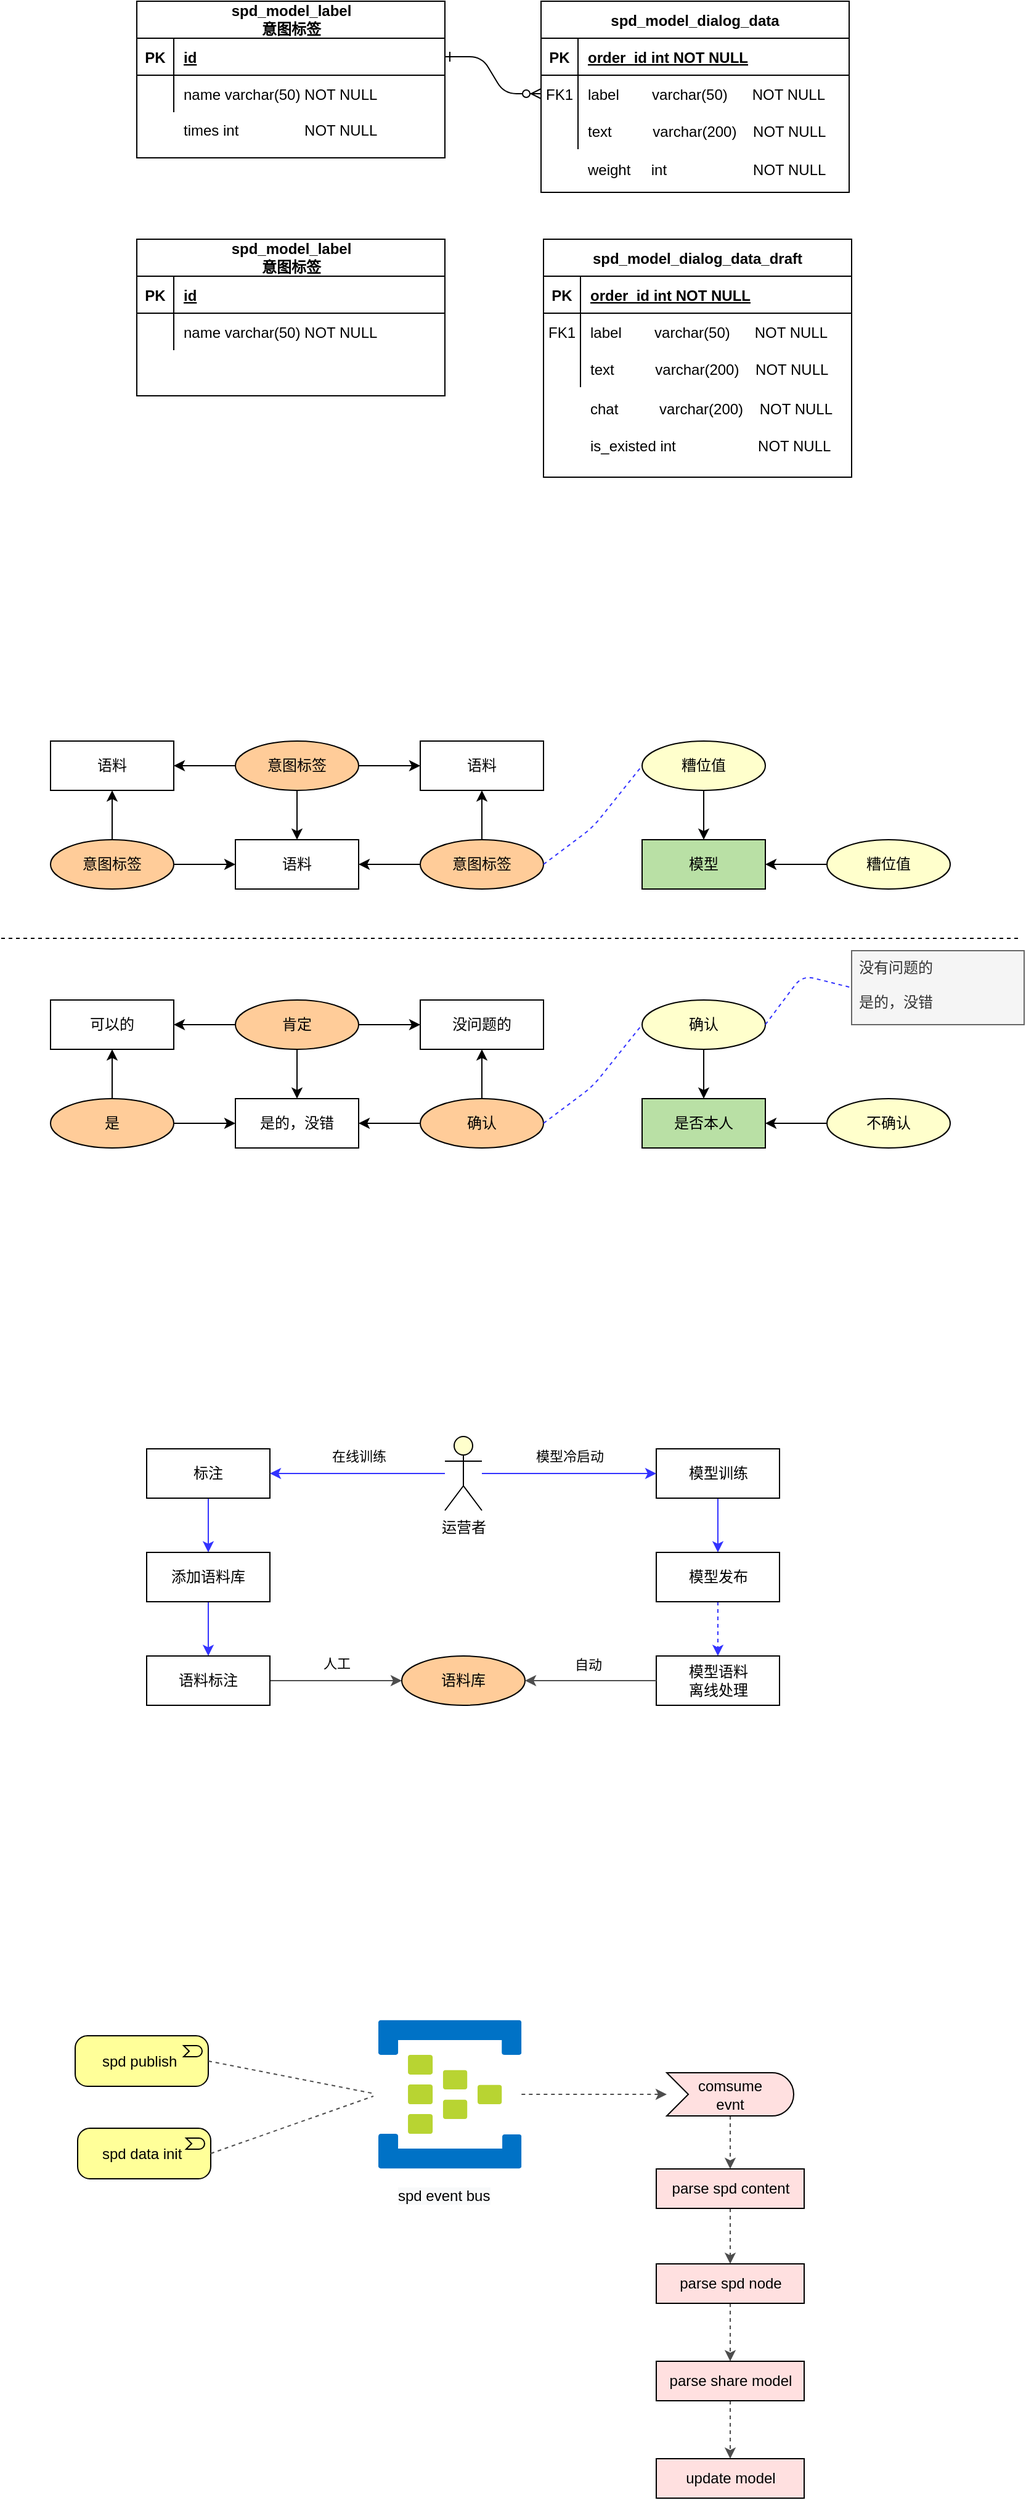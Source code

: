 <mxfile version="13.6.2" type="github">
  <diagram id="R2lEEEUBdFMjLlhIrx00" name="Page-1">
    <mxGraphModel dx="1426" dy="914" grid="0" gridSize="10" guides="1" tooltips="1" connect="1" arrows="1" fold="1" page="1" pageScale="1" pageWidth="850" pageHeight="1100" math="0" shadow="0" extFonts="Permanent Marker^https://fonts.googleapis.com/css?family=Permanent+Marker">
      <root>
        <mxCell id="0" />
        <mxCell id="1" parent="0" />
        <mxCell id="C-vyLk0tnHw3VtMMgP7b-1" value="" style="edgeStyle=entityRelationEdgeStyle;endArrow=ERzeroToMany;startArrow=ERone;endFill=1;startFill=0;" parent="1" source="C-vyLk0tnHw3VtMMgP7b-24" target="C-vyLk0tnHw3VtMMgP7b-6" edge="1">
          <mxGeometry width="100" height="100" relative="1" as="geometry">
            <mxPoint x="340" y="720" as="sourcePoint" />
            <mxPoint x="440" y="620" as="targetPoint" />
          </mxGeometry>
        </mxCell>
        <mxCell id="C-vyLk0tnHw3VtMMgP7b-23" value="spd_model_label&lt;br&gt;意图标签" style="shape=table;startSize=30;container=1;collapsible=1;childLayout=tableLayout;fixedRows=1;rowLines=0;fontStyle=1;align=center;resizeLast=1;spacing=5;spacingTop=0;html=1;spacingBottom=0;" parent="1" vertex="1">
          <mxGeometry x="120" y="120" width="250" height="127" as="geometry" />
        </mxCell>
        <mxCell id="C-vyLk0tnHw3VtMMgP7b-24" value="" style="shape=partialRectangle;collapsible=0;dropTarget=0;pointerEvents=0;fillColor=none;points=[[0,0.5],[1,0.5]];portConstraint=eastwest;top=0;left=0;right=0;bottom=1;" parent="C-vyLk0tnHw3VtMMgP7b-23" vertex="1">
          <mxGeometry y="30" width="250" height="30" as="geometry" />
        </mxCell>
        <mxCell id="C-vyLk0tnHw3VtMMgP7b-25" value="PK" style="shape=partialRectangle;overflow=hidden;connectable=0;fillColor=none;top=0;left=0;bottom=0;right=0;fontStyle=1;" parent="C-vyLk0tnHw3VtMMgP7b-24" vertex="1">
          <mxGeometry width="30" height="30" as="geometry" />
        </mxCell>
        <mxCell id="C-vyLk0tnHw3VtMMgP7b-26" value="id" style="shape=partialRectangle;overflow=hidden;connectable=0;fillColor=none;top=0;left=0;bottom=0;right=0;align=left;spacingLeft=6;fontStyle=5;" parent="C-vyLk0tnHw3VtMMgP7b-24" vertex="1">
          <mxGeometry x="30" width="220" height="30" as="geometry" />
        </mxCell>
        <mxCell id="C-vyLk0tnHw3VtMMgP7b-27" value="" style="shape=partialRectangle;collapsible=0;dropTarget=0;pointerEvents=0;fillColor=none;points=[[0,0.5],[1,0.5]];portConstraint=eastwest;top=0;left=0;right=0;bottom=0;" parent="C-vyLk0tnHw3VtMMgP7b-23" vertex="1">
          <mxGeometry y="60" width="250" height="30" as="geometry" />
        </mxCell>
        <mxCell id="C-vyLk0tnHw3VtMMgP7b-28" value="" style="shape=partialRectangle;overflow=hidden;connectable=0;fillColor=none;top=0;left=0;bottom=0;right=0;" parent="C-vyLk0tnHw3VtMMgP7b-27" vertex="1">
          <mxGeometry width="30" height="30" as="geometry" />
        </mxCell>
        <mxCell id="C-vyLk0tnHw3VtMMgP7b-29" value="name varchar(50) NOT NULL" style="shape=partialRectangle;overflow=hidden;connectable=0;fillColor=none;top=0;left=0;bottom=0;right=0;align=left;spacingLeft=6;" parent="C-vyLk0tnHw3VtMMgP7b-27" vertex="1">
          <mxGeometry x="30" width="220" height="30" as="geometry" />
        </mxCell>
        <mxCell id="Qva0CkF_LmBE52HRVxiL-1" value="语料" style="whiteSpace=wrap;html=1;align=center;" vertex="1" parent="1">
          <mxGeometry x="200" y="800" width="100" height="40" as="geometry" />
        </mxCell>
        <mxCell id="Qva0CkF_LmBE52HRVxiL-3" style="edgeStyle=orthogonalEdgeStyle;rounded=0;orthogonalLoop=1;jettySize=auto;html=1;exitX=0.5;exitY=1;exitDx=0;exitDy=0;" edge="1" parent="1" source="Qva0CkF_LmBE52HRVxiL-2" target="Qva0CkF_LmBE52HRVxiL-1">
          <mxGeometry relative="1" as="geometry" />
        </mxCell>
        <mxCell id="Qva0CkF_LmBE52HRVxiL-8" value="" style="edgeStyle=orthogonalEdgeStyle;rounded=0;orthogonalLoop=1;jettySize=auto;html=1;" edge="1" parent="1" source="Qva0CkF_LmBE52HRVxiL-2" target="Qva0CkF_LmBE52HRVxiL-6">
          <mxGeometry relative="1" as="geometry" />
        </mxCell>
        <mxCell id="Qva0CkF_LmBE52HRVxiL-10" value="" style="edgeStyle=orthogonalEdgeStyle;rounded=0;orthogonalLoop=1;jettySize=auto;html=1;" edge="1" parent="1" source="Qva0CkF_LmBE52HRVxiL-2" target="Qva0CkF_LmBE52HRVxiL-9">
          <mxGeometry relative="1" as="geometry" />
        </mxCell>
        <mxCell id="Qva0CkF_LmBE52HRVxiL-2" value="意图标签" style="ellipse;whiteSpace=wrap;html=1;align=center;fillColor=#FFCC99;" vertex="1" parent="1">
          <mxGeometry x="200" y="720" width="100" height="40" as="geometry" />
        </mxCell>
        <mxCell id="Qva0CkF_LmBE52HRVxiL-5" value="" style="edgeStyle=orthogonalEdgeStyle;rounded=0;orthogonalLoop=1;jettySize=auto;html=1;" edge="1" parent="1" source="Qva0CkF_LmBE52HRVxiL-4" target="Qva0CkF_LmBE52HRVxiL-1">
          <mxGeometry relative="1" as="geometry" />
        </mxCell>
        <mxCell id="Qva0CkF_LmBE52HRVxiL-11" value="" style="edgeStyle=orthogonalEdgeStyle;rounded=0;orthogonalLoop=1;jettySize=auto;html=1;" edge="1" parent="1" source="Qva0CkF_LmBE52HRVxiL-4" target="Qva0CkF_LmBE52HRVxiL-9">
          <mxGeometry relative="1" as="geometry" />
        </mxCell>
        <mxCell id="Qva0CkF_LmBE52HRVxiL-4" value="意图标签" style="ellipse;whiteSpace=wrap;html=1;align=center;fillColor=#FFCC99;" vertex="1" parent="1">
          <mxGeometry x="350" y="800" width="100" height="40" as="geometry" />
        </mxCell>
        <mxCell id="Qva0CkF_LmBE52HRVxiL-6" value="语料" style="whiteSpace=wrap;html=1;align=center;" vertex="1" parent="1">
          <mxGeometry x="50" y="720" width="100" height="40" as="geometry" />
        </mxCell>
        <mxCell id="Qva0CkF_LmBE52HRVxiL-9" value="语料" style="whiteSpace=wrap;html=1;align=center;" vertex="1" parent="1">
          <mxGeometry x="350" y="720" width="100" height="40" as="geometry" />
        </mxCell>
        <mxCell id="Qva0CkF_LmBE52HRVxiL-13" value="" style="edgeStyle=orthogonalEdgeStyle;rounded=0;orthogonalLoop=1;jettySize=auto;html=1;" edge="1" parent="1" source="Qva0CkF_LmBE52HRVxiL-12" target="Qva0CkF_LmBE52HRVxiL-1">
          <mxGeometry relative="1" as="geometry" />
        </mxCell>
        <mxCell id="Qva0CkF_LmBE52HRVxiL-14" value="" style="edgeStyle=orthogonalEdgeStyle;rounded=0;orthogonalLoop=1;jettySize=auto;html=1;" edge="1" parent="1" source="Qva0CkF_LmBE52HRVxiL-12" target="Qva0CkF_LmBE52HRVxiL-6">
          <mxGeometry relative="1" as="geometry" />
        </mxCell>
        <mxCell id="Qva0CkF_LmBE52HRVxiL-12" value="意图标签" style="ellipse;whiteSpace=wrap;html=1;align=center;fillColor=#FFCC99;" vertex="1" parent="1">
          <mxGeometry x="50" y="800" width="100" height="40" as="geometry" />
        </mxCell>
        <mxCell id="Qva0CkF_LmBE52HRVxiL-15" value="是的，没错" style="whiteSpace=wrap;html=1;align=center;" vertex="1" parent="1">
          <mxGeometry x="200" y="1010" width="100" height="40" as="geometry" />
        </mxCell>
        <mxCell id="Qva0CkF_LmBE52HRVxiL-16" style="edgeStyle=orthogonalEdgeStyle;rounded=0;orthogonalLoop=1;jettySize=auto;html=1;exitX=0.5;exitY=1;exitDx=0;exitDy=0;" edge="1" parent="1" source="Qva0CkF_LmBE52HRVxiL-19" target="Qva0CkF_LmBE52HRVxiL-15">
          <mxGeometry relative="1" as="geometry" />
        </mxCell>
        <mxCell id="Qva0CkF_LmBE52HRVxiL-17" value="" style="edgeStyle=orthogonalEdgeStyle;rounded=0;orthogonalLoop=1;jettySize=auto;html=1;" edge="1" parent="1" source="Qva0CkF_LmBE52HRVxiL-19" target="Qva0CkF_LmBE52HRVxiL-23">
          <mxGeometry relative="1" as="geometry" />
        </mxCell>
        <mxCell id="Qva0CkF_LmBE52HRVxiL-18" value="" style="edgeStyle=orthogonalEdgeStyle;rounded=0;orthogonalLoop=1;jettySize=auto;html=1;" edge="1" parent="1" source="Qva0CkF_LmBE52HRVxiL-19" target="Qva0CkF_LmBE52HRVxiL-24">
          <mxGeometry relative="1" as="geometry" />
        </mxCell>
        <mxCell id="Qva0CkF_LmBE52HRVxiL-19" value="肯定" style="ellipse;whiteSpace=wrap;html=1;align=center;fillColor=#FFCC99;" vertex="1" parent="1">
          <mxGeometry x="200" y="930" width="100" height="40" as="geometry" />
        </mxCell>
        <mxCell id="Qva0CkF_LmBE52HRVxiL-20" value="" style="edgeStyle=orthogonalEdgeStyle;rounded=0;orthogonalLoop=1;jettySize=auto;html=1;" edge="1" parent="1" source="Qva0CkF_LmBE52HRVxiL-22" target="Qva0CkF_LmBE52HRVxiL-15">
          <mxGeometry relative="1" as="geometry" />
        </mxCell>
        <mxCell id="Qva0CkF_LmBE52HRVxiL-21" value="" style="edgeStyle=orthogonalEdgeStyle;rounded=0;orthogonalLoop=1;jettySize=auto;html=1;" edge="1" parent="1" source="Qva0CkF_LmBE52HRVxiL-22" target="Qva0CkF_LmBE52HRVxiL-24">
          <mxGeometry relative="1" as="geometry" />
        </mxCell>
        <mxCell id="Qva0CkF_LmBE52HRVxiL-22" value="确认" style="ellipse;whiteSpace=wrap;html=1;align=center;fillColor=#FFCC99;" vertex="1" parent="1">
          <mxGeometry x="350" y="1010" width="100" height="40" as="geometry" />
        </mxCell>
        <mxCell id="Qva0CkF_LmBE52HRVxiL-23" value="可以的" style="whiteSpace=wrap;html=1;align=center;" vertex="1" parent="1">
          <mxGeometry x="50" y="930" width="100" height="40" as="geometry" />
        </mxCell>
        <mxCell id="Qva0CkF_LmBE52HRVxiL-24" value="没问题的" style="whiteSpace=wrap;html=1;align=center;" vertex="1" parent="1">
          <mxGeometry x="350" y="930" width="100" height="40" as="geometry" />
        </mxCell>
        <mxCell id="Qva0CkF_LmBE52HRVxiL-25" value="" style="edgeStyle=orthogonalEdgeStyle;rounded=0;orthogonalLoop=1;jettySize=auto;html=1;" edge="1" parent="1" source="Qva0CkF_LmBE52HRVxiL-27" target="Qva0CkF_LmBE52HRVxiL-15">
          <mxGeometry relative="1" as="geometry" />
        </mxCell>
        <mxCell id="Qva0CkF_LmBE52HRVxiL-26" value="" style="edgeStyle=orthogonalEdgeStyle;rounded=0;orthogonalLoop=1;jettySize=auto;html=1;" edge="1" parent="1" source="Qva0CkF_LmBE52HRVxiL-27" target="Qva0CkF_LmBE52HRVxiL-23">
          <mxGeometry relative="1" as="geometry" />
        </mxCell>
        <mxCell id="Qva0CkF_LmBE52HRVxiL-27" value="是" style="ellipse;whiteSpace=wrap;html=1;align=center;fillColor=#FFCC99;" vertex="1" parent="1">
          <mxGeometry x="50" y="1010" width="100" height="40" as="geometry" />
        </mxCell>
        <mxCell id="Qva0CkF_LmBE52HRVxiL-28" value="" style="endArrow=none;dashed=1;html=1;" edge="1" parent="1">
          <mxGeometry width="50" height="50" relative="1" as="geometry">
            <mxPoint x="10" y="880" as="sourcePoint" />
            <mxPoint x="837" y="880" as="targetPoint" />
          </mxGeometry>
        </mxCell>
        <mxCell id="Qva0CkF_LmBE52HRVxiL-29" value="模型" style="whiteSpace=wrap;html=1;align=center;fillColor=#B9E0A5;" vertex="1" parent="1">
          <mxGeometry x="530" y="800" width="100" height="40" as="geometry" />
        </mxCell>
        <mxCell id="Qva0CkF_LmBE52HRVxiL-31" value="" style="edgeStyle=orthogonalEdgeStyle;rounded=0;orthogonalLoop=1;jettySize=auto;html=1;" edge="1" parent="1" source="Qva0CkF_LmBE52HRVxiL-30" target="Qva0CkF_LmBE52HRVxiL-29">
          <mxGeometry relative="1" as="geometry" />
        </mxCell>
        <mxCell id="Qva0CkF_LmBE52HRVxiL-30" value="糟位值" style="ellipse;whiteSpace=wrap;html=1;align=center;fillColor=#FFFFCC;" vertex="1" parent="1">
          <mxGeometry x="530" y="720" width="100" height="40" as="geometry" />
        </mxCell>
        <mxCell id="Qva0CkF_LmBE52HRVxiL-36" value="" style="edgeStyle=orthogonalEdgeStyle;rounded=0;orthogonalLoop=1;jettySize=auto;html=1;" edge="1" parent="1" source="Qva0CkF_LmBE52HRVxiL-34" target="Qva0CkF_LmBE52HRVxiL-29">
          <mxGeometry relative="1" as="geometry" />
        </mxCell>
        <mxCell id="Qva0CkF_LmBE52HRVxiL-34" value="糟位值" style="ellipse;whiteSpace=wrap;html=1;align=center;fillColor=#FFFFCC;" vertex="1" parent="1">
          <mxGeometry x="680" y="800" width="100" height="40" as="geometry" />
        </mxCell>
        <mxCell id="Qva0CkF_LmBE52HRVxiL-37" value="" style="endArrow=none;dashed=1;html=1;entryX=0;entryY=0.5;entryDx=0;entryDy=0;exitX=1;exitY=0.5;exitDx=0;exitDy=0;strokeColor=#3333FF;" edge="1" parent="1" source="Qva0CkF_LmBE52HRVxiL-4" target="Qva0CkF_LmBE52HRVxiL-30">
          <mxGeometry width="50" height="50" relative="1" as="geometry">
            <mxPoint x="470" y="860" as="sourcePoint" />
            <mxPoint x="300" y="830" as="targetPoint" />
            <Array as="points">
              <mxPoint x="490" y="790" />
            </Array>
          </mxGeometry>
        </mxCell>
        <mxCell id="Qva0CkF_LmBE52HRVxiL-38" value="是否本人" style="whiteSpace=wrap;html=1;align=center;fillColor=#B9E0A5;" vertex="1" parent="1">
          <mxGeometry x="530" y="1010" width="100" height="40" as="geometry" />
        </mxCell>
        <mxCell id="Qva0CkF_LmBE52HRVxiL-39" value="" style="edgeStyle=orthogonalEdgeStyle;rounded=0;orthogonalLoop=1;jettySize=auto;html=1;" edge="1" parent="1" source="Qva0CkF_LmBE52HRVxiL-40" target="Qva0CkF_LmBE52HRVxiL-38">
          <mxGeometry relative="1" as="geometry" />
        </mxCell>
        <mxCell id="Qva0CkF_LmBE52HRVxiL-40" value="确认" style="ellipse;whiteSpace=wrap;html=1;align=center;fillColor=#FFFFCC;" vertex="1" parent="1">
          <mxGeometry x="530" y="930" width="100" height="40" as="geometry" />
        </mxCell>
        <mxCell id="Qva0CkF_LmBE52HRVxiL-41" value="" style="edgeStyle=orthogonalEdgeStyle;rounded=0;orthogonalLoop=1;jettySize=auto;html=1;" edge="1" parent="1" source="Qva0CkF_LmBE52HRVxiL-42" target="Qva0CkF_LmBE52HRVxiL-38">
          <mxGeometry relative="1" as="geometry" />
        </mxCell>
        <mxCell id="Qva0CkF_LmBE52HRVxiL-42" value="不确认" style="ellipse;whiteSpace=wrap;html=1;align=center;fillColor=#FFFFCC;" vertex="1" parent="1">
          <mxGeometry x="680" y="1010" width="100" height="40" as="geometry" />
        </mxCell>
        <mxCell id="Qva0CkF_LmBE52HRVxiL-43" value="" style="endArrow=none;dashed=1;html=1;entryX=0;entryY=0.5;entryDx=0;entryDy=0;exitX=1;exitY=0.5;exitDx=0;exitDy=0;strokeColor=#3333FF;" edge="1" parent="1">
          <mxGeometry width="50" height="50" relative="1" as="geometry">
            <mxPoint x="450" y="1030" as="sourcePoint" />
            <mxPoint x="530" y="950" as="targetPoint" />
            <Array as="points">
              <mxPoint x="490" y="1000" />
            </Array>
          </mxGeometry>
        </mxCell>
        <mxCell id="Qva0CkF_LmBE52HRVxiL-44" value="没有问题的&#xa;&#xa;是的，没错" style="text;strokeColor=#666666;fillColor=#f5f5f5;spacingLeft=4;spacingRight=4;overflow=hidden;rotatable=0;points=[[0,0.5],[1,0.5]];portConstraint=eastwest;fontSize=12;fontColor=#333333;" vertex="1" parent="1">
          <mxGeometry x="700" y="890" width="140" height="60" as="geometry" />
        </mxCell>
        <mxCell id="Qva0CkF_LmBE52HRVxiL-45" value="" style="endArrow=none;dashed=1;html=1;entryX=0;entryY=0.5;entryDx=0;entryDy=0;exitX=1;exitY=0.5;exitDx=0;exitDy=0;strokeColor=#3333FF;" edge="1" parent="1" source="Qva0CkF_LmBE52HRVxiL-40" target="Qva0CkF_LmBE52HRVxiL-44">
          <mxGeometry width="50" height="50" relative="1" as="geometry">
            <mxPoint x="620" y="940" as="sourcePoint" />
            <mxPoint x="700" y="860" as="targetPoint" />
            <Array as="points">
              <mxPoint x="660" y="910" />
            </Array>
          </mxGeometry>
        </mxCell>
        <mxCell id="Qva0CkF_LmBE52HRVxiL-52" value="" style="edgeStyle=orthogonalEdgeStyle;rounded=0;orthogonalLoop=1;jettySize=auto;html=1;strokeColor=#3333FF;" edge="1" parent="1" source="Qva0CkF_LmBE52HRVxiL-46" target="Qva0CkF_LmBE52HRVxiL-51">
          <mxGeometry relative="1" as="geometry" />
        </mxCell>
        <mxCell id="C-vyLk0tnHw3VtMMgP7b-2" value="spd_model_dialog_data" style="shape=table;startSize=30;container=1;collapsible=1;childLayout=tableLayout;fixedRows=1;rowLines=0;fontStyle=1;align=center;resizeLast=1;" parent="1" vertex="1">
          <mxGeometry x="448" y="120" width="250" height="155" as="geometry">
            <mxRectangle x="448" y="120" width="164" height="30" as="alternateBounds" />
          </mxGeometry>
        </mxCell>
        <mxCell id="C-vyLk0tnHw3VtMMgP7b-3" value="" style="shape=partialRectangle;collapsible=0;dropTarget=0;pointerEvents=0;fillColor=none;points=[[0,0.5],[1,0.5]];portConstraint=eastwest;top=0;left=0;right=0;bottom=1;" parent="C-vyLk0tnHw3VtMMgP7b-2" vertex="1">
          <mxGeometry y="30" width="250" height="30" as="geometry" />
        </mxCell>
        <mxCell id="C-vyLk0tnHw3VtMMgP7b-4" value="PK" style="shape=partialRectangle;overflow=hidden;connectable=0;fillColor=none;top=0;left=0;bottom=0;right=0;fontStyle=1;" parent="C-vyLk0tnHw3VtMMgP7b-3" vertex="1">
          <mxGeometry width="30" height="30" as="geometry" />
        </mxCell>
        <mxCell id="C-vyLk0tnHw3VtMMgP7b-5" value="order_id int NOT NULL " style="shape=partialRectangle;overflow=hidden;connectable=0;fillColor=none;top=0;left=0;bottom=0;right=0;align=left;spacingLeft=6;fontStyle=5;" parent="C-vyLk0tnHw3VtMMgP7b-3" vertex="1">
          <mxGeometry x="30" width="220" height="30" as="geometry" />
        </mxCell>
        <mxCell id="C-vyLk0tnHw3VtMMgP7b-6" value="" style="shape=partialRectangle;collapsible=0;dropTarget=0;pointerEvents=0;fillColor=none;points=[[0,0.5],[1,0.5]];portConstraint=eastwest;top=0;left=0;right=0;bottom=0;" parent="C-vyLk0tnHw3VtMMgP7b-2" vertex="1">
          <mxGeometry y="60" width="250" height="30" as="geometry" />
        </mxCell>
        <mxCell id="C-vyLk0tnHw3VtMMgP7b-7" value="FK1" style="shape=partialRectangle;overflow=hidden;connectable=0;fillColor=none;top=0;left=0;bottom=0;right=0;" parent="C-vyLk0tnHw3VtMMgP7b-6" vertex="1">
          <mxGeometry width="30" height="30" as="geometry" />
        </mxCell>
        <mxCell id="C-vyLk0tnHw3VtMMgP7b-8" value="label        varchar(50)      NOT NULL" style="shape=partialRectangle;overflow=hidden;connectable=0;fillColor=none;top=0;left=0;bottom=0;right=0;align=left;spacingLeft=6;" parent="C-vyLk0tnHw3VtMMgP7b-6" vertex="1">
          <mxGeometry x="30" width="220" height="30" as="geometry" />
        </mxCell>
        <mxCell id="C-vyLk0tnHw3VtMMgP7b-9" value="" style="shape=partialRectangle;collapsible=0;dropTarget=0;pointerEvents=0;fillColor=none;points=[[0,0.5],[1,0.5]];portConstraint=eastwest;top=0;left=0;right=0;bottom=0;" parent="C-vyLk0tnHw3VtMMgP7b-2" vertex="1">
          <mxGeometry y="90" width="250" height="30" as="geometry" />
        </mxCell>
        <mxCell id="C-vyLk0tnHw3VtMMgP7b-10" value="" style="shape=partialRectangle;overflow=hidden;connectable=0;fillColor=none;top=0;left=0;bottom=0;right=0;" parent="C-vyLk0tnHw3VtMMgP7b-9" vertex="1">
          <mxGeometry width="30" height="30" as="geometry" />
        </mxCell>
        <mxCell id="C-vyLk0tnHw3VtMMgP7b-11" value="text          varchar(200)    NOT NULL" style="shape=partialRectangle;overflow=hidden;connectable=0;fillColor=none;top=0;left=0;bottom=0;right=0;align=left;spacingLeft=6;" parent="C-vyLk0tnHw3VtMMgP7b-9" vertex="1">
          <mxGeometry x="30" width="220" height="30" as="geometry" />
        </mxCell>
        <mxCell id="Qva0CkF_LmBE52HRVxiL-100" value="spd_model_dialog_data_draft" style="shape=table;startSize=30;container=1;collapsible=1;childLayout=tableLayout;fixedRows=1;rowLines=0;fontStyle=1;align=center;resizeLast=1;" vertex="1" parent="1">
          <mxGeometry x="450" y="313" width="250" height="193" as="geometry">
            <mxRectangle x="448" y="120" width="164" height="30" as="alternateBounds" />
          </mxGeometry>
        </mxCell>
        <mxCell id="Qva0CkF_LmBE52HRVxiL-101" value="" style="shape=partialRectangle;collapsible=0;dropTarget=0;pointerEvents=0;fillColor=none;points=[[0,0.5],[1,0.5]];portConstraint=eastwest;top=0;left=0;right=0;bottom=1;" vertex="1" parent="Qva0CkF_LmBE52HRVxiL-100">
          <mxGeometry y="30" width="250" height="30" as="geometry" />
        </mxCell>
        <mxCell id="Qva0CkF_LmBE52HRVxiL-102" value="PK" style="shape=partialRectangle;overflow=hidden;connectable=0;fillColor=none;top=0;left=0;bottom=0;right=0;fontStyle=1;" vertex="1" parent="Qva0CkF_LmBE52HRVxiL-101">
          <mxGeometry width="30" height="30" as="geometry" />
        </mxCell>
        <mxCell id="Qva0CkF_LmBE52HRVxiL-103" value="order_id int NOT NULL " style="shape=partialRectangle;overflow=hidden;connectable=0;fillColor=none;top=0;left=0;bottom=0;right=0;align=left;spacingLeft=6;fontStyle=5;" vertex="1" parent="Qva0CkF_LmBE52HRVxiL-101">
          <mxGeometry x="30" width="220" height="30" as="geometry" />
        </mxCell>
        <mxCell id="Qva0CkF_LmBE52HRVxiL-104" value="" style="shape=partialRectangle;collapsible=0;dropTarget=0;pointerEvents=0;fillColor=none;points=[[0,0.5],[1,0.5]];portConstraint=eastwest;top=0;left=0;right=0;bottom=0;" vertex="1" parent="Qva0CkF_LmBE52HRVxiL-100">
          <mxGeometry y="60" width="250" height="30" as="geometry" />
        </mxCell>
        <mxCell id="Qva0CkF_LmBE52HRVxiL-105" value="FK1" style="shape=partialRectangle;overflow=hidden;connectable=0;fillColor=none;top=0;left=0;bottom=0;right=0;" vertex="1" parent="Qva0CkF_LmBE52HRVxiL-104">
          <mxGeometry width="30" height="30" as="geometry" />
        </mxCell>
        <mxCell id="Qva0CkF_LmBE52HRVxiL-106" value="label        varchar(50)      NOT NULL" style="shape=partialRectangle;overflow=hidden;connectable=0;fillColor=none;top=0;left=0;bottom=0;right=0;align=left;spacingLeft=6;" vertex="1" parent="Qva0CkF_LmBE52HRVxiL-104">
          <mxGeometry x="30" width="220" height="30" as="geometry" />
        </mxCell>
        <mxCell id="Qva0CkF_LmBE52HRVxiL-107" value="" style="shape=partialRectangle;collapsible=0;dropTarget=0;pointerEvents=0;fillColor=none;points=[[0,0.5],[1,0.5]];portConstraint=eastwest;top=0;left=0;right=0;bottom=0;" vertex="1" parent="Qva0CkF_LmBE52HRVxiL-100">
          <mxGeometry y="90" width="250" height="30" as="geometry" />
        </mxCell>
        <mxCell id="Qva0CkF_LmBE52HRVxiL-108" value="" style="shape=partialRectangle;overflow=hidden;connectable=0;fillColor=none;top=0;left=0;bottom=0;right=0;" vertex="1" parent="Qva0CkF_LmBE52HRVxiL-107">
          <mxGeometry width="30" height="30" as="geometry" />
        </mxCell>
        <mxCell id="Qva0CkF_LmBE52HRVxiL-109" value="text          varchar(200)    NOT NULL" style="shape=partialRectangle;overflow=hidden;connectable=0;fillColor=none;top=0;left=0;bottom=0;right=0;align=left;spacingLeft=6;" vertex="1" parent="Qva0CkF_LmBE52HRVxiL-107">
          <mxGeometry x="30" width="220" height="30" as="geometry" />
        </mxCell>
        <mxCell id="Qva0CkF_LmBE52HRVxiL-112" value="spd_model_label&lt;br&gt;意图标签" style="shape=table;startSize=30;container=1;collapsible=1;childLayout=tableLayout;fixedRows=1;rowLines=0;fontStyle=1;align=center;resizeLast=1;spacing=5;spacingTop=0;html=1;spacingBottom=0;" vertex="1" parent="1">
          <mxGeometry x="120" y="313" width="250" height="127" as="geometry" />
        </mxCell>
        <mxCell id="Qva0CkF_LmBE52HRVxiL-113" value="" style="shape=partialRectangle;collapsible=0;dropTarget=0;pointerEvents=0;fillColor=none;points=[[0,0.5],[1,0.5]];portConstraint=eastwest;top=0;left=0;right=0;bottom=1;" vertex="1" parent="Qva0CkF_LmBE52HRVxiL-112">
          <mxGeometry y="30" width="250" height="30" as="geometry" />
        </mxCell>
        <mxCell id="Qva0CkF_LmBE52HRVxiL-114" value="PK" style="shape=partialRectangle;overflow=hidden;connectable=0;fillColor=none;top=0;left=0;bottom=0;right=0;fontStyle=1;" vertex="1" parent="Qva0CkF_LmBE52HRVxiL-113">
          <mxGeometry width="30" height="30" as="geometry" />
        </mxCell>
        <mxCell id="Qva0CkF_LmBE52HRVxiL-115" value="id" style="shape=partialRectangle;overflow=hidden;connectable=0;fillColor=none;top=0;left=0;bottom=0;right=0;align=left;spacingLeft=6;fontStyle=5;" vertex="1" parent="Qva0CkF_LmBE52HRVxiL-113">
          <mxGeometry x="30" width="220" height="30" as="geometry" />
        </mxCell>
        <mxCell id="Qva0CkF_LmBE52HRVxiL-116" value="" style="shape=partialRectangle;collapsible=0;dropTarget=0;pointerEvents=0;fillColor=none;points=[[0,0.5],[1,0.5]];portConstraint=eastwest;top=0;left=0;right=0;bottom=0;" vertex="1" parent="Qva0CkF_LmBE52HRVxiL-112">
          <mxGeometry y="60" width="250" height="30" as="geometry" />
        </mxCell>
        <mxCell id="Qva0CkF_LmBE52HRVxiL-117" value="" style="shape=partialRectangle;overflow=hidden;connectable=0;fillColor=none;top=0;left=0;bottom=0;right=0;" vertex="1" parent="Qva0CkF_LmBE52HRVxiL-116">
          <mxGeometry width="30" height="30" as="geometry" />
        </mxCell>
        <mxCell id="Qva0CkF_LmBE52HRVxiL-118" value="name varchar(50) NOT NULL" style="shape=partialRectangle;overflow=hidden;connectable=0;fillColor=none;top=0;left=0;bottom=0;right=0;align=left;spacingLeft=6;" vertex="1" parent="Qva0CkF_LmBE52HRVxiL-116">
          <mxGeometry x="30" width="220" height="30" as="geometry" />
        </mxCell>
        <mxCell id="Qva0CkF_LmBE52HRVxiL-46" value="标注" style="whiteSpace=wrap;html=1;align=center;" vertex="1" parent="1">
          <mxGeometry x="128" y="1294" width="100" height="40" as="geometry" />
        </mxCell>
        <mxCell id="Qva0CkF_LmBE52HRVxiL-50" value="" style="edgeStyle=orthogonalEdgeStyle;rounded=0;orthogonalLoop=1;jettySize=auto;html=1;strokeColor=#3333FF;" edge="1" parent="1" source="Qva0CkF_LmBE52HRVxiL-47" target="Qva0CkF_LmBE52HRVxiL-48">
          <mxGeometry relative="1" as="geometry" />
        </mxCell>
        <mxCell id="Qva0CkF_LmBE52HRVxiL-47" value="模型训练" style="whiteSpace=wrap;html=1;align=center;" vertex="1" parent="1">
          <mxGeometry x="541.5" y="1294" width="100" height="40" as="geometry" />
        </mxCell>
        <mxCell id="Qva0CkF_LmBE52HRVxiL-59" value="" style="edgeStyle=orthogonalEdgeStyle;rounded=0;orthogonalLoop=1;jettySize=auto;html=1;strokeColor=#3333FF;dashed=1;" edge="1" parent="1" source="Qva0CkF_LmBE52HRVxiL-48" target="Qva0CkF_LmBE52HRVxiL-58">
          <mxGeometry relative="1" as="geometry" />
        </mxCell>
        <mxCell id="Qva0CkF_LmBE52HRVxiL-48" value="模型发布" style="whiteSpace=wrap;html=1;align=center;" vertex="1" parent="1">
          <mxGeometry x="541.5" y="1378" width="100" height="40" as="geometry" />
        </mxCell>
        <mxCell id="Qva0CkF_LmBE52HRVxiL-54" value="" style="edgeStyle=orthogonalEdgeStyle;rounded=0;orthogonalLoop=1;jettySize=auto;html=1;strokeColor=#3333FF;" edge="1" parent="1" source="Qva0CkF_LmBE52HRVxiL-51" target="Qva0CkF_LmBE52HRVxiL-53">
          <mxGeometry relative="1" as="geometry" />
        </mxCell>
        <mxCell id="Qva0CkF_LmBE52HRVxiL-51" value="添加语料库" style="whiteSpace=wrap;html=1;align=center;" vertex="1" parent="1">
          <mxGeometry x="128" y="1378" width="100" height="40" as="geometry" />
        </mxCell>
        <mxCell id="Qva0CkF_LmBE52HRVxiL-56" value="" style="edgeStyle=orthogonalEdgeStyle;rounded=0;orthogonalLoop=1;jettySize=auto;html=1;strokeColor=#4D4D4D;" edge="1" parent="1" source="Qva0CkF_LmBE52HRVxiL-53" target="Qva0CkF_LmBE52HRVxiL-55">
          <mxGeometry relative="1" as="geometry" />
        </mxCell>
        <mxCell id="Qva0CkF_LmBE52HRVxiL-62" value="人工" style="edgeLabel;html=1;align=center;verticalAlign=middle;resizable=0;points=[];" vertex="1" connectable="0" parent="Qva0CkF_LmBE52HRVxiL-56">
          <mxGeometry x="-0.028" y="-2" relative="1" as="geometry">
            <mxPoint x="2" y="-16" as="offset" />
          </mxGeometry>
        </mxCell>
        <mxCell id="Qva0CkF_LmBE52HRVxiL-53" value="语料标注" style="whiteSpace=wrap;html=1;align=center;" vertex="1" parent="1">
          <mxGeometry x="128" y="1462" width="100" height="40" as="geometry" />
        </mxCell>
        <mxCell id="Qva0CkF_LmBE52HRVxiL-55" value="语料库" style="ellipse;whiteSpace=wrap;html=1;align=center;fillColor=#FFCC99;" vertex="1" parent="1">
          <mxGeometry x="335" y="1462" width="100" height="40" as="geometry" />
        </mxCell>
        <mxCell id="Qva0CkF_LmBE52HRVxiL-58" value="模型语料&lt;br&gt;离线处理" style="whiteSpace=wrap;html=1;align=center;" vertex="1" parent="1">
          <mxGeometry x="541.5" y="1462" width="100" height="40" as="geometry" />
        </mxCell>
        <mxCell id="Qva0CkF_LmBE52HRVxiL-61" value="" style="edgeStyle=orthogonalEdgeStyle;rounded=0;orthogonalLoop=1;jettySize=auto;html=1;exitX=0;exitY=0.5;exitDx=0;exitDy=0;entryX=1;entryY=0.5;entryDx=0;entryDy=0;strokeColor=#4D4D4D;" edge="1" parent="1" source="Qva0CkF_LmBE52HRVxiL-58" target="Qva0CkF_LmBE52HRVxiL-55">
          <mxGeometry relative="1" as="geometry">
            <mxPoint x="574" y="1474" as="sourcePoint" />
            <mxPoint x="680" y="1474" as="targetPoint" />
          </mxGeometry>
        </mxCell>
        <mxCell id="Qva0CkF_LmBE52HRVxiL-63" value="自动" style="edgeLabel;html=1;align=center;verticalAlign=middle;resizable=0;points=[];" vertex="1" connectable="0" parent="Qva0CkF_LmBE52HRVxiL-61">
          <mxGeometry x="0.018" y="1" relative="1" as="geometry">
            <mxPoint x="-2" y="-14" as="offset" />
          </mxGeometry>
        </mxCell>
        <mxCell id="Qva0CkF_LmBE52HRVxiL-73" value="" style="edgeStyle=orthogonalEdgeStyle;rounded=0;orthogonalLoop=1;jettySize=auto;html=1;dashed=1;strokeColor=#4D4D4D;" edge="1" parent="1" source="Qva0CkF_LmBE52HRVxiL-64" target="Qva0CkF_LmBE52HRVxiL-71">
          <mxGeometry relative="1" as="geometry" />
        </mxCell>
        <mxCell id="Qva0CkF_LmBE52HRVxiL-64" value="" style="aspect=fixed;html=1;points=[];align=center;image;fontSize=12;image=img/lib/mscae/Event_Hubs.svg;fillColor=#FFFFCC;" vertex="1" parent="1">
          <mxGeometry x="316" y="1757" width="116.16" height="121" as="geometry" />
        </mxCell>
        <mxCell id="Qva0CkF_LmBE52HRVxiL-65" value="spd publish&amp;nbsp;" style="html=1;outlineConnect=0;whiteSpace=wrap;fillColor=#ffff99;shape=mxgraph.archimate3.application;appType=event;archiType=rounded;" vertex="1" parent="1">
          <mxGeometry x="70" y="1770" width="108" height="41" as="geometry" />
        </mxCell>
        <mxCell id="Qva0CkF_LmBE52HRVxiL-66" value="spd data init&amp;nbsp;" style="html=1;outlineConnect=0;whiteSpace=wrap;fillColor=#ffff99;shape=mxgraph.archimate3.application;appType=event;archiType=rounded;" vertex="1" parent="1">
          <mxGeometry x="72" y="1845" width="108" height="41" as="geometry" />
        </mxCell>
        <mxCell id="Qva0CkF_LmBE52HRVxiL-67" value="" style="endArrow=none;html=1;dashed=1;strokeColor=#4D4D4D;exitX=1;exitY=0.5;exitDx=0;exitDy=0;exitPerimeter=0;entryX=-0.026;entryY=0.496;entryDx=0;entryDy=0;entryPerimeter=0;" edge="1" parent="1" source="Qva0CkF_LmBE52HRVxiL-65" target="Qva0CkF_LmBE52HRVxiL-64">
          <mxGeometry width="50" height="50" relative="1" as="geometry">
            <mxPoint x="390" y="1853" as="sourcePoint" />
            <mxPoint x="440" y="1803" as="targetPoint" />
          </mxGeometry>
        </mxCell>
        <mxCell id="Qva0CkF_LmBE52HRVxiL-68" value="" style="endArrow=none;html=1;dashed=1;strokeColor=#4D4D4D;exitX=1;exitY=0.5;exitDx=0;exitDy=0;exitPerimeter=0;" edge="1" parent="1" source="Qva0CkF_LmBE52HRVxiL-66">
          <mxGeometry width="50" height="50" relative="1" as="geometry">
            <mxPoint x="233" y="1896" as="sourcePoint" />
            <mxPoint x="312" y="1819" as="targetPoint" />
          </mxGeometry>
        </mxCell>
        <mxCell id="Qva0CkF_LmBE52HRVxiL-69" value="&lt;span style=&quot;color: rgb(0 , 0 , 0) ; font-family: &amp;#34;helvetica&amp;#34; ; font-size: 12px ; font-style: normal ; font-weight: 400 ; letter-spacing: normal ; text-align: center ; text-indent: 0px ; text-transform: none ; word-spacing: 0px ; background-color: rgb(248 , 249 , 250) ; display: inline ; float: none&quot;&gt;spd event bus&lt;/span&gt;" style="text;whiteSpace=wrap;html=1;" vertex="1" parent="1">
          <mxGeometry x="330.08" y="1886" width="88" height="28" as="geometry" />
        </mxCell>
        <mxCell id="Qva0CkF_LmBE52HRVxiL-70" style="edgeStyle=orthogonalEdgeStyle;rounded=0;orthogonalLoop=1;jettySize=auto;html=1;exitX=0.5;exitY=1;exitDx=0;exitDy=0;dashed=1;strokeColor=#4D4D4D;" edge="1" parent="1" source="Qva0CkF_LmBE52HRVxiL-69" target="Qva0CkF_LmBE52HRVxiL-69">
          <mxGeometry relative="1" as="geometry" />
        </mxCell>
        <mxCell id="Qva0CkF_LmBE52HRVxiL-75" value="" style="edgeStyle=orthogonalEdgeStyle;rounded=0;orthogonalLoop=1;jettySize=auto;html=1;dashed=1;strokeColor=#4D4D4D;" edge="1" parent="1" source="Qva0CkF_LmBE52HRVxiL-71" target="Qva0CkF_LmBE52HRVxiL-74">
          <mxGeometry relative="1" as="geometry" />
        </mxCell>
        <mxCell id="Qva0CkF_LmBE52HRVxiL-71" value="comsume &lt;br&gt;evnt" style="html=1;outlineConnect=0;whiteSpace=wrap;fillColor=#FFE0E0;shape=mxgraph.archimate3.event;" vertex="1" parent="1">
          <mxGeometry x="550" y="1800" width="103" height="35" as="geometry" />
        </mxCell>
        <mxCell id="Qva0CkF_LmBE52HRVxiL-77" value="" style="edgeStyle=orthogonalEdgeStyle;rounded=0;orthogonalLoop=1;jettySize=auto;html=1;dashed=1;strokeColor=#4D4D4D;" edge="1" parent="1" source="Qva0CkF_LmBE52HRVxiL-74" target="Qva0CkF_LmBE52HRVxiL-76">
          <mxGeometry relative="1" as="geometry" />
        </mxCell>
        <mxCell id="Qva0CkF_LmBE52HRVxiL-74" value="parse spd content" style="whiteSpace=wrap;html=1;fillColor=#FFE0E0;" vertex="1" parent="1">
          <mxGeometry x="541.5" y="1878" width="120" height="32" as="geometry" />
        </mxCell>
        <mxCell id="Qva0CkF_LmBE52HRVxiL-79" value="" style="edgeStyle=orthogonalEdgeStyle;rounded=0;orthogonalLoop=1;jettySize=auto;html=1;dashed=1;strokeColor=#4D4D4D;" edge="1" parent="1" source="Qva0CkF_LmBE52HRVxiL-76" target="Qva0CkF_LmBE52HRVxiL-78">
          <mxGeometry relative="1" as="geometry" />
        </mxCell>
        <mxCell id="Qva0CkF_LmBE52HRVxiL-76" value="parse spd node" style="whiteSpace=wrap;html=1;fillColor=#FFE0E0;" vertex="1" parent="1">
          <mxGeometry x="541.5" y="1955" width="120" height="32" as="geometry" />
        </mxCell>
        <mxCell id="Qva0CkF_LmBE52HRVxiL-81" value="" style="edgeStyle=orthogonalEdgeStyle;rounded=0;orthogonalLoop=1;jettySize=auto;html=1;dashed=1;strokeColor=#4D4D4D;" edge="1" parent="1" source="Qva0CkF_LmBE52HRVxiL-78" target="Qva0CkF_LmBE52HRVxiL-80">
          <mxGeometry relative="1" as="geometry" />
        </mxCell>
        <mxCell id="Qva0CkF_LmBE52HRVxiL-78" value="parse share model" style="whiteSpace=wrap;html=1;fillColor=#FFE0E0;" vertex="1" parent="1">
          <mxGeometry x="541.5" y="2034" width="120" height="32" as="geometry" />
        </mxCell>
        <mxCell id="Qva0CkF_LmBE52HRVxiL-80" value="update model" style="whiteSpace=wrap;html=1;fillColor=#FFE0E0;" vertex="1" parent="1">
          <mxGeometry x="541.5" y="2113" width="120" height="32" as="geometry" />
        </mxCell>
        <mxCell id="Qva0CkF_LmBE52HRVxiL-83" value="运营者" style="shape=umlActor;verticalLabelPosition=bottom;verticalAlign=top;html=1;outlineConnect=0;fillColor=#FFFFCC;" vertex="1" parent="1">
          <mxGeometry x="370" y="1284" width="30" height="60" as="geometry" />
        </mxCell>
        <mxCell id="Qva0CkF_LmBE52HRVxiL-85" value="" style="edgeStyle=orthogonalEdgeStyle;rounded=0;orthogonalLoop=1;jettySize=auto;html=1;strokeColor=#3333FF;entryX=1;entryY=0.5;entryDx=0;entryDy=0;" edge="1" parent="1" source="Qva0CkF_LmBE52HRVxiL-83" target="Qva0CkF_LmBE52HRVxiL-46">
          <mxGeometry relative="1" as="geometry">
            <mxPoint x="188" y="1344" as="sourcePoint" />
            <mxPoint x="188" y="1388" as="targetPoint" />
          </mxGeometry>
        </mxCell>
        <mxCell id="Qva0CkF_LmBE52HRVxiL-87" value="在线训练" style="edgeLabel;html=1;align=center;verticalAlign=middle;resizable=0;points=[];" vertex="1" connectable="0" parent="Qva0CkF_LmBE52HRVxiL-85">
          <mxGeometry x="0.099" relative="1" as="geometry">
            <mxPoint x="8" y="-14" as="offset" />
          </mxGeometry>
        </mxCell>
        <mxCell id="Qva0CkF_LmBE52HRVxiL-86" value="" style="edgeStyle=orthogonalEdgeStyle;rounded=0;orthogonalLoop=1;jettySize=auto;html=1;strokeColor=#3333FF;entryX=0;entryY=0.5;entryDx=0;entryDy=0;" edge="1" parent="1" source="Qva0CkF_LmBE52HRVxiL-83" target="Qva0CkF_LmBE52HRVxiL-47">
          <mxGeometry relative="1" as="geometry">
            <mxPoint x="380" y="1324" as="sourcePoint" />
            <mxPoint x="238" y="1324" as="targetPoint" />
          </mxGeometry>
        </mxCell>
        <mxCell id="Qva0CkF_LmBE52HRVxiL-88" value="模型冷启动" style="edgeLabel;html=1;align=center;verticalAlign=middle;resizable=0;points=[];" vertex="1" connectable="0" parent="Qva0CkF_LmBE52HRVxiL-86">
          <mxGeometry x="0.004" y="2" relative="1" as="geometry">
            <mxPoint y="-12" as="offset" />
          </mxGeometry>
        </mxCell>
        <mxCell id="Qva0CkF_LmBE52HRVxiL-93" value="times int                NOT NULL" style="shape=partialRectangle;overflow=hidden;connectable=0;fillColor=none;top=0;left=0;bottom=0;right=0;align=left;spacingLeft=6;" vertex="1" parent="1">
          <mxGeometry x="150" y="209" width="220" height="30" as="geometry" />
        </mxCell>
        <mxCell id="Qva0CkF_LmBE52HRVxiL-98" value="weight     int                     NOT NULL" style="shape=partialRectangle;overflow=hidden;connectable=0;fillColor=none;top=0;left=0;bottom=0;right=0;align=left;spacingLeft=6;" vertex="1" parent="1">
          <mxGeometry x="478" y="241" width="220" height="30" as="geometry" />
        </mxCell>
        <mxCell id="Qva0CkF_LmBE52HRVxiL-110" value="chat          varchar(200)    NOT NULL" style="shape=partialRectangle;overflow=hidden;connectable=0;fillColor=none;top=0;left=0;bottom=0;right=0;align=left;spacingLeft=6;" vertex="1" parent="1">
          <mxGeometry x="480" y="435" width="220" height="30" as="geometry" />
        </mxCell>
        <mxCell id="Qva0CkF_LmBE52HRVxiL-111" value="is_existed int                    NOT NULL" style="shape=partialRectangle;overflow=hidden;connectable=0;fillColor=none;top=0;left=0;bottom=0;right=0;align=left;spacingLeft=6;" vertex="1" parent="1">
          <mxGeometry x="480" y="465" width="220" height="30" as="geometry" />
        </mxCell>
      </root>
    </mxGraphModel>
  </diagram>
</mxfile>
